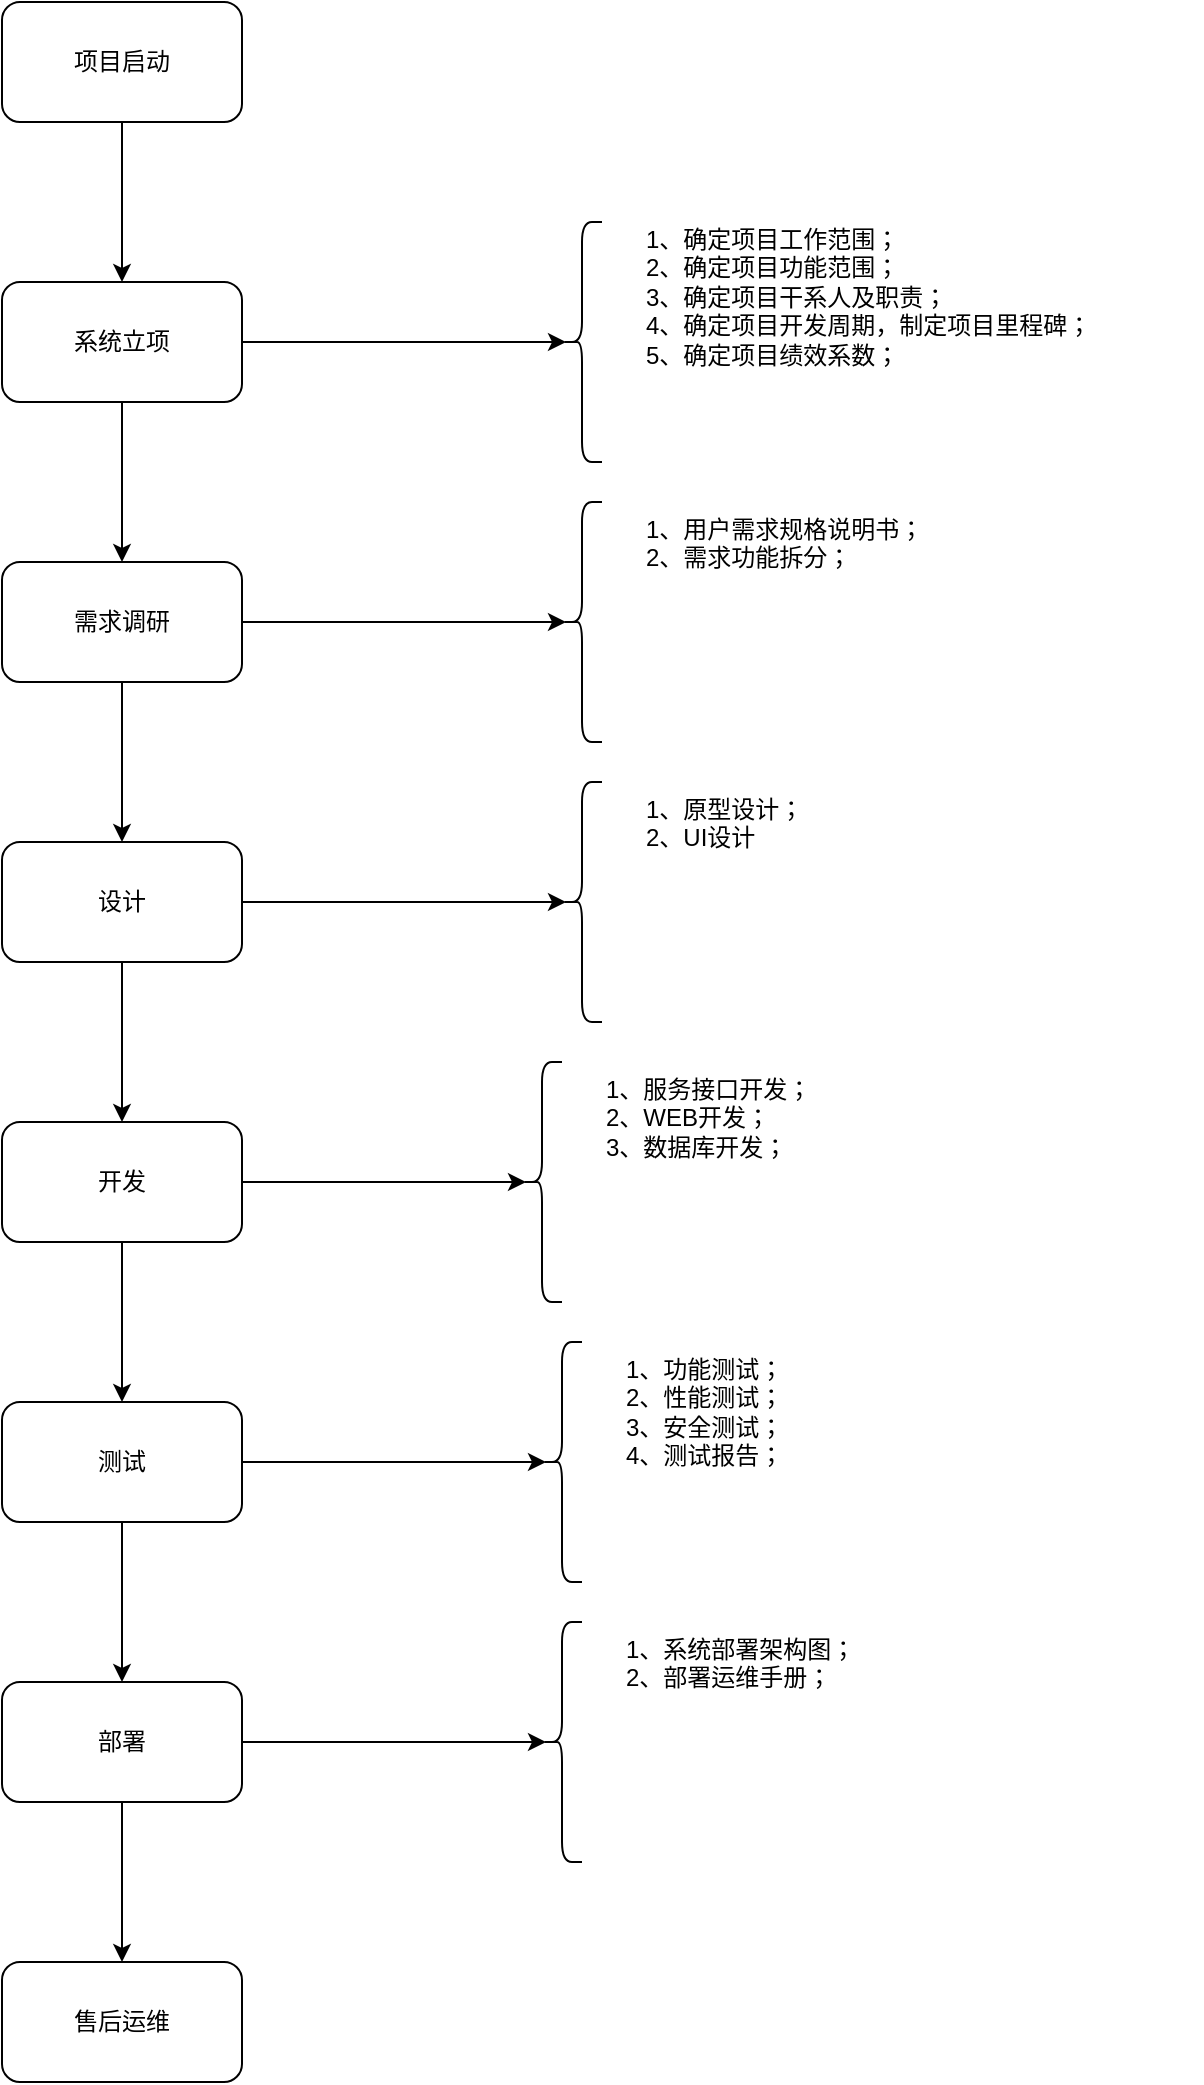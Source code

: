 <mxfile version="22.1.8" type="github">
  <diagram name="第 1 页" id="CrEvW9pFzBhu908rF6s5">
    <mxGraphModel dx="1434" dy="892" grid="1" gridSize="10" guides="1" tooltips="1" connect="1" arrows="1" fold="1" page="1" pageScale="1" pageWidth="827" pageHeight="1169" math="0" shadow="0">
      <root>
        <mxCell id="0" />
        <mxCell id="1" parent="0" />
        <mxCell id="GFlxzyXbFYNbmDDl-b3X-3" value="" style="edgeStyle=orthogonalEdgeStyle;rounded=0;orthogonalLoop=1;jettySize=auto;html=1;" edge="1" parent="1" source="GFlxzyXbFYNbmDDl-b3X-1" target="GFlxzyXbFYNbmDDl-b3X-2">
          <mxGeometry relative="1" as="geometry" />
        </mxCell>
        <mxCell id="GFlxzyXbFYNbmDDl-b3X-1" value="项目启动" style="rounded=1;whiteSpace=wrap;html=1;" vertex="1" parent="1">
          <mxGeometry x="240" y="110" width="120" height="60" as="geometry" />
        </mxCell>
        <mxCell id="GFlxzyXbFYNbmDDl-b3X-5" value="" style="edgeStyle=orthogonalEdgeStyle;rounded=0;orthogonalLoop=1;jettySize=auto;html=1;" edge="1" parent="1" source="GFlxzyXbFYNbmDDl-b3X-2" target="GFlxzyXbFYNbmDDl-b3X-4">
          <mxGeometry relative="1" as="geometry" />
        </mxCell>
        <mxCell id="GFlxzyXbFYNbmDDl-b3X-2" value="系统立项" style="whiteSpace=wrap;html=1;rounded=1;" vertex="1" parent="1">
          <mxGeometry x="240" y="250" width="120" height="60" as="geometry" />
        </mxCell>
        <mxCell id="GFlxzyXbFYNbmDDl-b3X-7" value="" style="edgeStyle=orthogonalEdgeStyle;rounded=0;orthogonalLoop=1;jettySize=auto;html=1;" edge="1" parent="1" source="GFlxzyXbFYNbmDDl-b3X-4" target="GFlxzyXbFYNbmDDl-b3X-6">
          <mxGeometry relative="1" as="geometry" />
        </mxCell>
        <mxCell id="GFlxzyXbFYNbmDDl-b3X-4" value="需求调研" style="whiteSpace=wrap;html=1;rounded=1;" vertex="1" parent="1">
          <mxGeometry x="240" y="390" width="120" height="60" as="geometry" />
        </mxCell>
        <mxCell id="GFlxzyXbFYNbmDDl-b3X-9" value="" style="edgeStyle=orthogonalEdgeStyle;rounded=0;orthogonalLoop=1;jettySize=auto;html=1;" edge="1" parent="1" source="GFlxzyXbFYNbmDDl-b3X-6" target="GFlxzyXbFYNbmDDl-b3X-8">
          <mxGeometry relative="1" as="geometry" />
        </mxCell>
        <mxCell id="GFlxzyXbFYNbmDDl-b3X-6" value="设计" style="whiteSpace=wrap;html=1;rounded=1;" vertex="1" parent="1">
          <mxGeometry x="240" y="530" width="120" height="60" as="geometry" />
        </mxCell>
        <mxCell id="GFlxzyXbFYNbmDDl-b3X-11" value="" style="edgeStyle=orthogonalEdgeStyle;rounded=0;orthogonalLoop=1;jettySize=auto;html=1;" edge="1" parent="1" source="GFlxzyXbFYNbmDDl-b3X-8" target="GFlxzyXbFYNbmDDl-b3X-10">
          <mxGeometry relative="1" as="geometry" />
        </mxCell>
        <mxCell id="GFlxzyXbFYNbmDDl-b3X-8" value="开发" style="whiteSpace=wrap;html=1;rounded=1;" vertex="1" parent="1">
          <mxGeometry x="240" y="670" width="120" height="60" as="geometry" />
        </mxCell>
        <mxCell id="GFlxzyXbFYNbmDDl-b3X-13" value="" style="edgeStyle=orthogonalEdgeStyle;rounded=0;orthogonalLoop=1;jettySize=auto;html=1;" edge="1" parent="1" source="GFlxzyXbFYNbmDDl-b3X-10" target="GFlxzyXbFYNbmDDl-b3X-12">
          <mxGeometry relative="1" as="geometry" />
        </mxCell>
        <mxCell id="GFlxzyXbFYNbmDDl-b3X-10" value="测试" style="whiteSpace=wrap;html=1;rounded=1;" vertex="1" parent="1">
          <mxGeometry x="240" y="810" width="120" height="60" as="geometry" />
        </mxCell>
        <mxCell id="GFlxzyXbFYNbmDDl-b3X-15" value="" style="edgeStyle=orthogonalEdgeStyle;rounded=0;orthogonalLoop=1;jettySize=auto;html=1;" edge="1" parent="1" source="GFlxzyXbFYNbmDDl-b3X-12" target="GFlxzyXbFYNbmDDl-b3X-14">
          <mxGeometry relative="1" as="geometry" />
        </mxCell>
        <mxCell id="GFlxzyXbFYNbmDDl-b3X-12" value="部署" style="whiteSpace=wrap;html=1;rounded=1;" vertex="1" parent="1">
          <mxGeometry x="240" y="950" width="120" height="60" as="geometry" />
        </mxCell>
        <mxCell id="GFlxzyXbFYNbmDDl-b3X-14" value="售后运维" style="whiteSpace=wrap;html=1;rounded=1;" vertex="1" parent="1">
          <mxGeometry x="240" y="1090" width="120" height="60" as="geometry" />
        </mxCell>
        <mxCell id="GFlxzyXbFYNbmDDl-b3X-17" style="edgeStyle=orthogonalEdgeStyle;rounded=0;orthogonalLoop=1;jettySize=auto;html=1;exitX=1;exitY=0.5;exitDx=0;exitDy=0;entryX=0.1;entryY=0.5;entryDx=0;entryDy=0;entryPerimeter=0;" edge="1" parent="1" source="GFlxzyXbFYNbmDDl-b3X-2" target="GFlxzyXbFYNbmDDl-b3X-16">
          <mxGeometry relative="1" as="geometry" />
        </mxCell>
        <mxCell id="GFlxzyXbFYNbmDDl-b3X-23" value="" style="group" vertex="1" connectable="0" parent="1">
          <mxGeometry x="520" y="215" width="320" height="130" as="geometry" />
        </mxCell>
        <mxCell id="GFlxzyXbFYNbmDDl-b3X-16" value="" style="shape=curlyBracket;whiteSpace=wrap;html=1;rounded=1;labelPosition=left;verticalLabelPosition=middle;align=right;verticalAlign=middle;" vertex="1" parent="GFlxzyXbFYNbmDDl-b3X-23">
          <mxGeometry y="5" width="20" height="120" as="geometry" />
        </mxCell>
        <mxCell id="GFlxzyXbFYNbmDDl-b3X-21" value="1、确定项目工作范围；&lt;br&gt;2、确定项目功能范围；&lt;br&gt;3、确定项目干系人及职责；&lt;br&gt;4、确定项目开发周期，制定项目里程碑；&lt;br&gt;5、确定项目绩效系数；" style="text;html=1;strokeColor=none;fillColor=none;align=left;verticalAlign=top;whiteSpace=wrap;rounded=0;horizontal=1;" vertex="1" parent="GFlxzyXbFYNbmDDl-b3X-23">
          <mxGeometry x="40" width="280" height="130" as="geometry" />
        </mxCell>
        <mxCell id="GFlxzyXbFYNbmDDl-b3X-26" style="edgeStyle=orthogonalEdgeStyle;rounded=0;orthogonalLoop=1;jettySize=auto;html=1;entryX=0.1;entryY=0.5;entryDx=0;entryDy=0;entryPerimeter=0;" edge="1" parent="1" source="GFlxzyXbFYNbmDDl-b3X-4" target="GFlxzyXbFYNbmDDl-b3X-24">
          <mxGeometry relative="1" as="geometry" />
        </mxCell>
        <mxCell id="GFlxzyXbFYNbmDDl-b3X-28" value="" style="group" vertex="1" connectable="0" parent="1">
          <mxGeometry x="520" y="360" width="250" height="120" as="geometry" />
        </mxCell>
        <mxCell id="GFlxzyXbFYNbmDDl-b3X-24" value="" style="shape=curlyBracket;whiteSpace=wrap;html=1;rounded=1;labelPosition=left;verticalLabelPosition=middle;align=right;verticalAlign=middle;" vertex="1" parent="GFlxzyXbFYNbmDDl-b3X-28">
          <mxGeometry width="20" height="120" as="geometry" />
        </mxCell>
        <mxCell id="GFlxzyXbFYNbmDDl-b3X-27" value="1、用户需求规格说明书；&lt;br&gt;2、需求功能拆分；" style="text;html=1;strokeColor=none;fillColor=none;align=left;verticalAlign=top;whiteSpace=wrap;rounded=0;" vertex="1" parent="GFlxzyXbFYNbmDDl-b3X-28">
          <mxGeometry x="40" width="210" height="120" as="geometry" />
        </mxCell>
        <mxCell id="GFlxzyXbFYNbmDDl-b3X-29" value="" style="group" vertex="1" connectable="0" parent="1">
          <mxGeometry x="520" y="500" width="250" height="120" as="geometry" />
        </mxCell>
        <mxCell id="GFlxzyXbFYNbmDDl-b3X-30" value="" style="shape=curlyBracket;whiteSpace=wrap;html=1;rounded=1;labelPosition=left;verticalLabelPosition=middle;align=right;verticalAlign=middle;" vertex="1" parent="GFlxzyXbFYNbmDDl-b3X-29">
          <mxGeometry width="20" height="120" as="geometry" />
        </mxCell>
        <mxCell id="GFlxzyXbFYNbmDDl-b3X-31" value="1、原型设计；&lt;br&gt;2、UI设计" style="text;html=1;strokeColor=none;fillColor=none;align=left;verticalAlign=top;whiteSpace=wrap;rounded=0;" vertex="1" parent="GFlxzyXbFYNbmDDl-b3X-29">
          <mxGeometry x="40" width="210" height="120" as="geometry" />
        </mxCell>
        <mxCell id="GFlxzyXbFYNbmDDl-b3X-32" style="edgeStyle=orthogonalEdgeStyle;rounded=0;orthogonalLoop=1;jettySize=auto;html=1;entryX=0.1;entryY=0.5;entryDx=0;entryDy=0;entryPerimeter=0;" edge="1" parent="1" source="GFlxzyXbFYNbmDDl-b3X-6" target="GFlxzyXbFYNbmDDl-b3X-30">
          <mxGeometry relative="1" as="geometry" />
        </mxCell>
        <mxCell id="GFlxzyXbFYNbmDDl-b3X-33" value="" style="group" vertex="1" connectable="0" parent="1">
          <mxGeometry x="500" y="640" width="250" height="120" as="geometry" />
        </mxCell>
        <mxCell id="GFlxzyXbFYNbmDDl-b3X-34" value="" style="shape=curlyBracket;whiteSpace=wrap;html=1;rounded=1;labelPosition=left;verticalLabelPosition=middle;align=right;verticalAlign=middle;" vertex="1" parent="GFlxzyXbFYNbmDDl-b3X-33">
          <mxGeometry width="20" height="120" as="geometry" />
        </mxCell>
        <mxCell id="GFlxzyXbFYNbmDDl-b3X-35" value="1、服务接口开发；&lt;br&gt;2、WEB开发；&lt;br&gt;3、数据库开发；" style="text;html=1;strokeColor=none;fillColor=none;align=left;verticalAlign=top;whiteSpace=wrap;rounded=0;" vertex="1" parent="GFlxzyXbFYNbmDDl-b3X-33">
          <mxGeometry x="40" width="210" height="120" as="geometry" />
        </mxCell>
        <mxCell id="GFlxzyXbFYNbmDDl-b3X-36" style="edgeStyle=orthogonalEdgeStyle;rounded=0;orthogonalLoop=1;jettySize=auto;html=1;entryX=0.1;entryY=0.5;entryDx=0;entryDy=0;entryPerimeter=0;" edge="1" parent="1" source="GFlxzyXbFYNbmDDl-b3X-8" target="GFlxzyXbFYNbmDDl-b3X-34">
          <mxGeometry relative="1" as="geometry" />
        </mxCell>
        <mxCell id="GFlxzyXbFYNbmDDl-b3X-37" value="" style="group" vertex="1" connectable="0" parent="1">
          <mxGeometry x="510" y="780" width="250" height="120" as="geometry" />
        </mxCell>
        <mxCell id="GFlxzyXbFYNbmDDl-b3X-38" value="" style="shape=curlyBracket;whiteSpace=wrap;html=1;rounded=1;labelPosition=left;verticalLabelPosition=middle;align=right;verticalAlign=middle;" vertex="1" parent="GFlxzyXbFYNbmDDl-b3X-37">
          <mxGeometry width="20" height="120" as="geometry" />
        </mxCell>
        <mxCell id="GFlxzyXbFYNbmDDl-b3X-39" value="1、功能测试；&lt;br&gt;2、性能测试；&lt;br&gt;3、安全测试；&lt;br&gt;4、测试报告；" style="text;html=1;strokeColor=none;fillColor=none;align=left;verticalAlign=top;whiteSpace=wrap;rounded=0;" vertex="1" parent="GFlxzyXbFYNbmDDl-b3X-37">
          <mxGeometry x="40" width="210" height="120" as="geometry" />
        </mxCell>
        <mxCell id="GFlxzyXbFYNbmDDl-b3X-40" style="edgeStyle=orthogonalEdgeStyle;rounded=0;orthogonalLoop=1;jettySize=auto;html=1;entryX=0.1;entryY=0.5;entryDx=0;entryDy=0;entryPerimeter=0;" edge="1" parent="1" source="GFlxzyXbFYNbmDDl-b3X-10" target="GFlxzyXbFYNbmDDl-b3X-38">
          <mxGeometry relative="1" as="geometry" />
        </mxCell>
        <mxCell id="GFlxzyXbFYNbmDDl-b3X-41" value="" style="group" vertex="1" connectable="0" parent="1">
          <mxGeometry x="510" y="920" width="250" height="120" as="geometry" />
        </mxCell>
        <mxCell id="GFlxzyXbFYNbmDDl-b3X-42" value="" style="shape=curlyBracket;whiteSpace=wrap;html=1;rounded=1;labelPosition=left;verticalLabelPosition=middle;align=right;verticalAlign=middle;" vertex="1" parent="GFlxzyXbFYNbmDDl-b3X-41">
          <mxGeometry width="20" height="120" as="geometry" />
        </mxCell>
        <mxCell id="GFlxzyXbFYNbmDDl-b3X-43" value="1、系统部署架构图；&lt;br&gt;2、部署运维手册；" style="text;html=1;strokeColor=none;fillColor=none;align=left;verticalAlign=top;whiteSpace=wrap;rounded=0;" vertex="1" parent="GFlxzyXbFYNbmDDl-b3X-41">
          <mxGeometry x="40" width="210" height="120" as="geometry" />
        </mxCell>
        <mxCell id="GFlxzyXbFYNbmDDl-b3X-44" style="edgeStyle=orthogonalEdgeStyle;rounded=0;orthogonalLoop=1;jettySize=auto;html=1;entryX=0.1;entryY=0.5;entryDx=0;entryDy=0;entryPerimeter=0;" edge="1" parent="1" source="GFlxzyXbFYNbmDDl-b3X-12" target="GFlxzyXbFYNbmDDl-b3X-42">
          <mxGeometry relative="1" as="geometry" />
        </mxCell>
      </root>
    </mxGraphModel>
  </diagram>
</mxfile>
